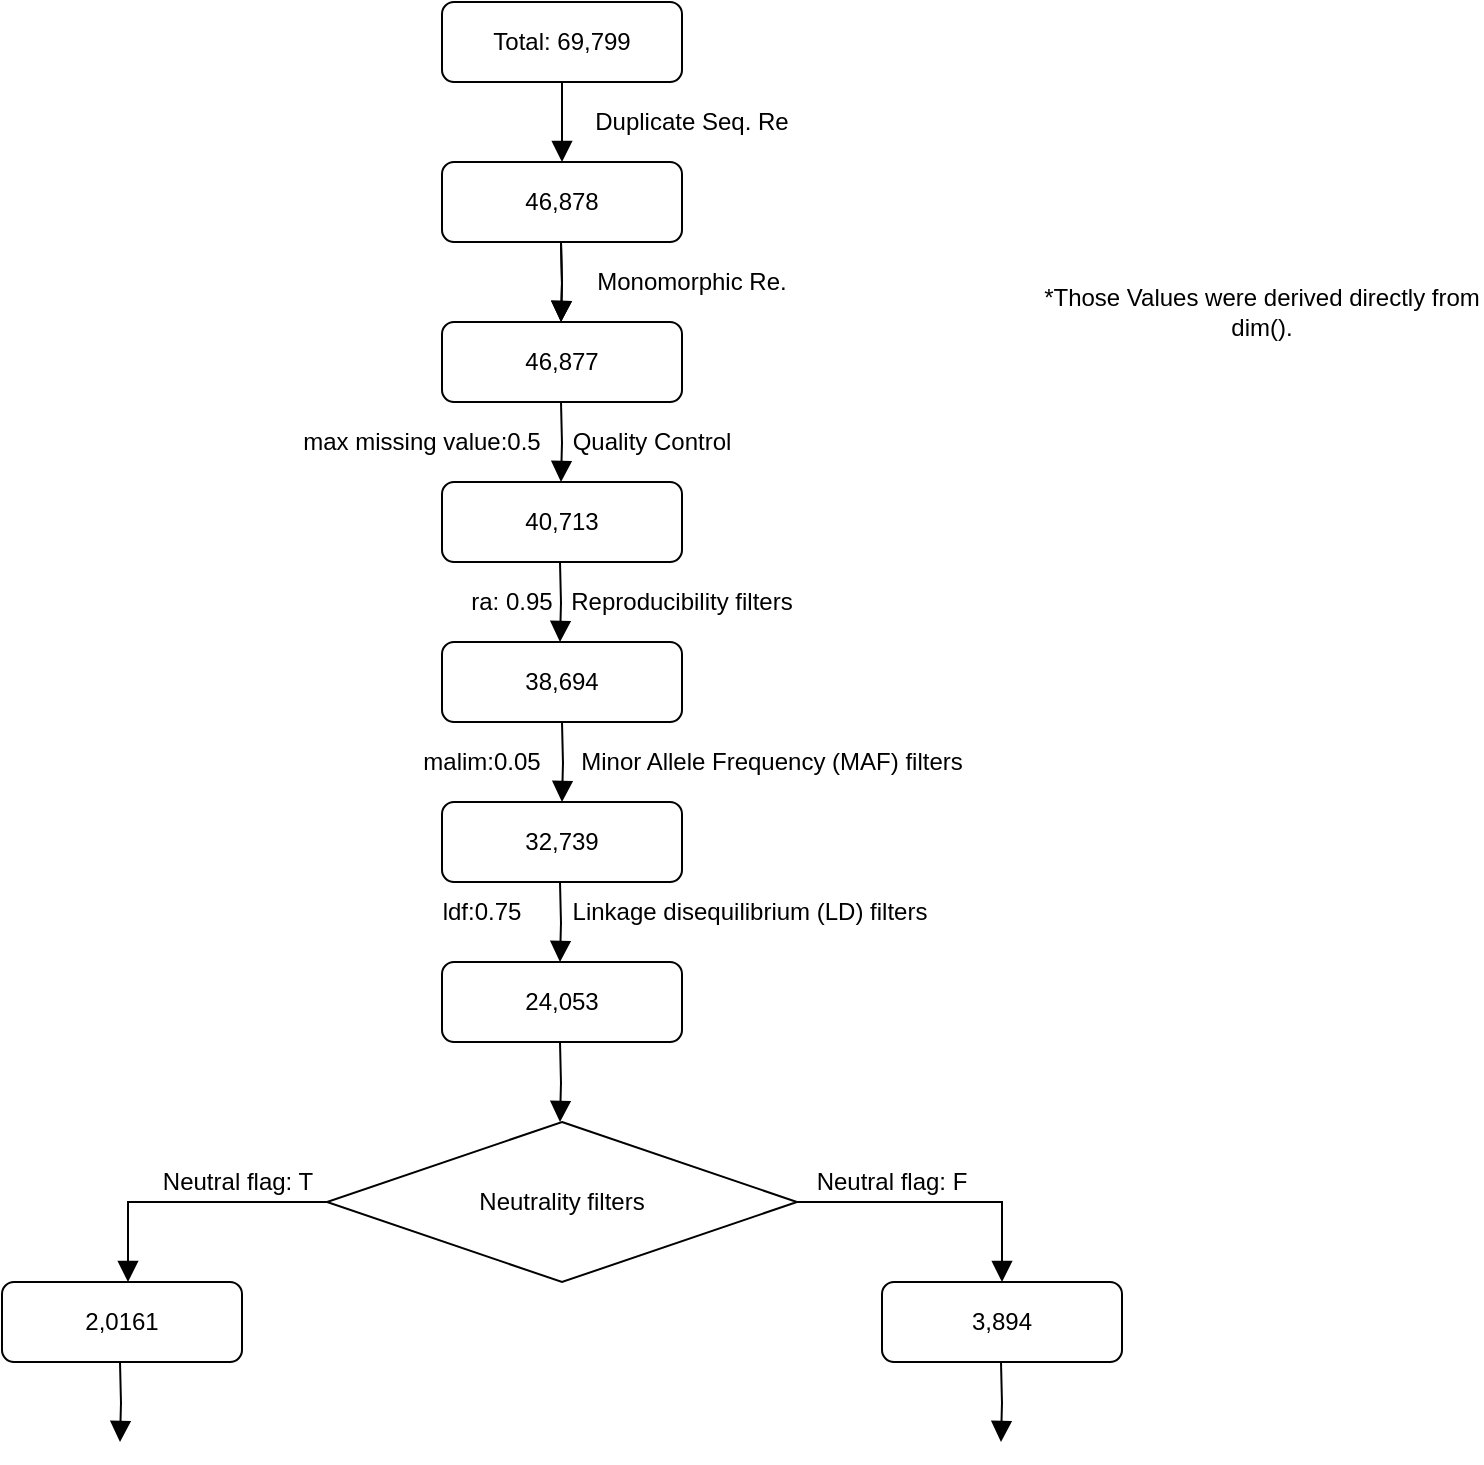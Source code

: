 <mxfile version="13.9.9" type="device"><diagram id="C5RBs43oDa-KdzZeNtuy" name="Page-1"><mxGraphModel dx="1913" dy="806" grid="1" gridSize="10" guides="1" tooltips="1" connect="1" arrows="1" fold="1" page="1" pageScale="1" pageWidth="827" pageHeight="1169" math="0" shadow="0"><root><mxCell id="WIyWlLk6GJQsqaUBKTNV-0"/><mxCell id="WIyWlLk6GJQsqaUBKTNV-1" parent="WIyWlLk6GJQsqaUBKTNV-0"/><mxCell id="WIyWlLk6GJQsqaUBKTNV-2" value="" style="rounded=0;html=1;jettySize=auto;orthogonalLoop=1;fontSize=11;endArrow=block;endFill=1;endSize=8;strokeWidth=1;shadow=0;labelBackgroundColor=none;edgeStyle=orthogonalEdgeStyle;entryX=0.5;entryY=0;entryDx=0;entryDy=0;" parent="WIyWlLk6GJQsqaUBKTNV-1" source="WIyWlLk6GJQsqaUBKTNV-3" target="4GcOS0wBxFmxk4r2aowV-0" edge="1"><mxGeometry relative="1" as="geometry"><mxPoint x="220" y="170" as="targetPoint"/></mxGeometry></mxCell><mxCell id="WIyWlLk6GJQsqaUBKTNV-3" value="Total: 69,799" style="rounded=1;whiteSpace=wrap;html=1;fontSize=12;glass=0;strokeWidth=1;shadow=0;" parent="WIyWlLk6GJQsqaUBKTNV-1" vertex="1"><mxGeometry x="160" y="80" width="120" height="40" as="geometry"/></mxCell><mxCell id="WIyWlLk6GJQsqaUBKTNV-11" value="46,877" style="rounded=1;whiteSpace=wrap;html=1;fontSize=12;glass=0;strokeWidth=1;shadow=0;" parent="WIyWlLk6GJQsqaUBKTNV-1" vertex="1"><mxGeometry x="160" y="240" width="120" height="40" as="geometry"/></mxCell><mxCell id="4GcOS0wBxFmxk4r2aowV-0" value="46,878" style="rounded=1;whiteSpace=wrap;html=1;" parent="WIyWlLk6GJQsqaUBKTNV-1" vertex="1"><mxGeometry x="160" y="160" width="120" height="40" as="geometry"/></mxCell><mxCell id="4GcOS0wBxFmxk4r2aowV-1" value="Duplicate Seq. Re" style="text;html=1;strokeColor=none;fillColor=none;align=center;verticalAlign=middle;whiteSpace=wrap;rounded=0;" parent="WIyWlLk6GJQsqaUBKTNV-1" vertex="1"><mxGeometry x="230" y="130" width="110" height="20" as="geometry"/></mxCell><mxCell id="4GcOS0wBxFmxk4r2aowV-8" value="" style="rounded=0;html=1;jettySize=auto;orthogonalLoop=1;fontSize=11;endArrow=block;endFill=1;endSize=8;strokeWidth=1;shadow=0;labelBackgroundColor=none;edgeStyle=orthogonalEdgeStyle;entryX=0.5;entryY=0;entryDx=0;entryDy=0;" parent="WIyWlLk6GJQsqaUBKTNV-1" edge="1"><mxGeometry relative="1" as="geometry"><mxPoint x="219.5" y="200" as="sourcePoint"/><mxPoint x="219.5" y="240" as="targetPoint"/></mxGeometry></mxCell><mxCell id="4GcOS0wBxFmxk4r2aowV-10" value="Monomorphic Re." style="text;html=1;strokeColor=none;fillColor=none;align=center;verticalAlign=middle;whiteSpace=wrap;rounded=0;" parent="WIyWlLk6GJQsqaUBKTNV-1" vertex="1"><mxGeometry x="230" y="210" width="110" height="20" as="geometry"/></mxCell><mxCell id="4GcOS0wBxFmxk4r2aowV-12" value="" style="rounded=0;html=1;jettySize=auto;orthogonalLoop=1;fontSize=11;endArrow=block;endFill=1;endSize=8;strokeWidth=1;shadow=0;labelBackgroundColor=none;edgeStyle=orthogonalEdgeStyle;entryX=0.5;entryY=0;entryDx=0;entryDy=0;" parent="WIyWlLk6GJQsqaUBKTNV-1" edge="1"><mxGeometry relative="1" as="geometry"><mxPoint x="219.5" y="200" as="sourcePoint"/><mxPoint x="219.5" y="240" as="targetPoint"/></mxGeometry></mxCell><mxCell id="4GcOS0wBxFmxk4r2aowV-13" value="" style="rounded=0;html=1;jettySize=auto;orthogonalLoop=1;fontSize=11;endArrow=block;endFill=1;endSize=8;strokeWidth=1;shadow=0;labelBackgroundColor=none;edgeStyle=orthogonalEdgeStyle;entryX=0.5;entryY=0;entryDx=0;entryDy=0;" parent="WIyWlLk6GJQsqaUBKTNV-1" edge="1"><mxGeometry relative="1" as="geometry"><mxPoint x="219.5" y="280" as="sourcePoint"/><mxPoint x="219.5" y="320" as="targetPoint"/></mxGeometry></mxCell><mxCell id="4GcOS0wBxFmxk4r2aowV-15" value="" style="rounded=0;html=1;jettySize=auto;orthogonalLoop=1;fontSize=11;endArrow=block;endFill=1;endSize=8;strokeWidth=1;shadow=0;labelBackgroundColor=none;edgeStyle=orthogonalEdgeStyle;entryX=0.5;entryY=0;entryDx=0;entryDy=0;" parent="WIyWlLk6GJQsqaUBKTNV-1" edge="1"><mxGeometry relative="1" as="geometry"><mxPoint x="219" y="360" as="sourcePoint"/><mxPoint x="219" y="400" as="targetPoint"/></mxGeometry></mxCell><mxCell id="4GcOS0wBxFmxk4r2aowV-16" value="" style="rounded=0;html=1;jettySize=auto;orthogonalLoop=1;fontSize=11;endArrow=block;endFill=1;endSize=8;strokeWidth=1;shadow=0;labelBackgroundColor=none;edgeStyle=orthogonalEdgeStyle;" parent="WIyWlLk6GJQsqaUBKTNV-1" edge="1"><mxGeometry relative="1" as="geometry"><mxPoint x="220" y="440" as="sourcePoint"/><mxPoint x="220" y="480" as="targetPoint"/></mxGeometry></mxCell><mxCell id="4GcOS0wBxFmxk4r2aowV-17" value="" style="rounded=0;html=1;jettySize=auto;orthogonalLoop=1;fontSize=11;endArrow=block;endFill=1;endSize=8;strokeWidth=1;shadow=0;labelBackgroundColor=none;edgeStyle=orthogonalEdgeStyle;entryX=0.5;entryY=0;entryDx=0;entryDy=0;" parent="WIyWlLk6GJQsqaUBKTNV-1" edge="1"><mxGeometry relative="1" as="geometry"><mxPoint x="219" y="520" as="sourcePoint"/><mxPoint x="219" y="560" as="targetPoint"/></mxGeometry></mxCell><mxCell id="4GcOS0wBxFmxk4r2aowV-18" value="" style="rounded=0;html=1;jettySize=auto;orthogonalLoop=1;fontSize=11;endArrow=block;endFill=1;endSize=8;strokeWidth=1;shadow=0;labelBackgroundColor=none;edgeStyle=orthogonalEdgeStyle;entryX=0.5;entryY=0;entryDx=0;entryDy=0;" parent="WIyWlLk6GJQsqaUBKTNV-1" edge="1"><mxGeometry relative="1" as="geometry"><mxPoint x="219" y="600" as="sourcePoint"/><mxPoint x="219" y="640" as="targetPoint"/></mxGeometry></mxCell><mxCell id="4GcOS0wBxFmxk4r2aowV-19" value="40,713" style="rounded=1;whiteSpace=wrap;html=1;fontSize=12;glass=0;strokeWidth=1;shadow=0;" parent="WIyWlLk6GJQsqaUBKTNV-1" vertex="1"><mxGeometry x="160" y="320" width="120" height="40" as="geometry"/></mxCell><mxCell id="4GcOS0wBxFmxk4r2aowV-20" value="Quality Control" style="text;html=1;strokeColor=none;fillColor=none;align=center;verticalAlign=middle;whiteSpace=wrap;rounded=0;" parent="WIyWlLk6GJQsqaUBKTNV-1" vertex="1"><mxGeometry x="210" y="290" width="110" height="20" as="geometry"/></mxCell><mxCell id="4GcOS0wBxFmxk4r2aowV-21" value="" style="rhombus;whiteSpace=wrap;html=1;" parent="WIyWlLk6GJQsqaUBKTNV-1" vertex="1"><mxGeometry x="102.5" y="640" width="235" height="80" as="geometry"/></mxCell><mxCell id="4GcOS0wBxFmxk4r2aowV-22" value="max missing value:0.5" style="text;html=1;strokeColor=none;fillColor=none;align=center;verticalAlign=middle;whiteSpace=wrap;rounded=0;" parent="WIyWlLk6GJQsqaUBKTNV-1" vertex="1"><mxGeometry x="80" y="290" width="140" height="20" as="geometry"/></mxCell><mxCell id="4GcOS0wBxFmxk4r2aowV-24" value="Reproducibility filters" style="text;html=1;strokeColor=none;fillColor=none;align=center;verticalAlign=middle;whiteSpace=wrap;rounded=0;" parent="WIyWlLk6GJQsqaUBKTNV-1" vertex="1"><mxGeometry x="220" y="370" width="120" height="20" as="geometry"/></mxCell><mxCell id="4GcOS0wBxFmxk4r2aowV-25" value="ra: 0.95" style="text;html=1;strokeColor=none;fillColor=none;align=center;verticalAlign=middle;whiteSpace=wrap;rounded=0;" parent="WIyWlLk6GJQsqaUBKTNV-1" vertex="1"><mxGeometry x="170" y="370" width="50" height="20" as="geometry"/></mxCell><mxCell id="4GcOS0wBxFmxk4r2aowV-26" value="38,694" style="rounded=1;whiteSpace=wrap;html=1;fontSize=12;glass=0;strokeWidth=1;shadow=0;" parent="WIyWlLk6GJQsqaUBKTNV-1" vertex="1"><mxGeometry x="160" y="400" width="120" height="40" as="geometry"/></mxCell><mxCell id="4GcOS0wBxFmxk4r2aowV-27" value="32,739" style="rounded=1;whiteSpace=wrap;html=1;fontSize=12;glass=0;strokeWidth=1;shadow=0;" parent="WIyWlLk6GJQsqaUBKTNV-1" vertex="1"><mxGeometry x="160" y="480" width="120" height="40" as="geometry"/></mxCell><mxCell id="4GcOS0wBxFmxk4r2aowV-28" value="Minor Allele Frequency (MAF) filters" style="text;html=1;strokeColor=none;fillColor=none;align=center;verticalAlign=middle;whiteSpace=wrap;rounded=0;" parent="WIyWlLk6GJQsqaUBKTNV-1" vertex="1"><mxGeometry x="220" y="450" width="210" height="20" as="geometry"/></mxCell><mxCell id="4GcOS0wBxFmxk4r2aowV-29" value="malim:0.05" style="text;html=1;strokeColor=none;fillColor=none;align=center;verticalAlign=middle;whiteSpace=wrap;rounded=0;" parent="WIyWlLk6GJQsqaUBKTNV-1" vertex="1"><mxGeometry x="140" y="450" width="80" height="20" as="geometry"/></mxCell><mxCell id="4GcOS0wBxFmxk4r2aowV-30" value="" style="rounded=0;html=1;jettySize=auto;orthogonalLoop=1;fontSize=11;endArrow=block;endFill=1;endSize=8;strokeWidth=1;shadow=0;labelBackgroundColor=none;edgeStyle=orthogonalEdgeStyle;" parent="WIyWlLk6GJQsqaUBKTNV-1" edge="1"><mxGeometry relative="1" as="geometry"><mxPoint x="102.5" y="680" as="sourcePoint"/><mxPoint x="3" y="720" as="targetPoint"/><Array as="points"><mxPoint x="3" y="680"/></Array></mxGeometry></mxCell><mxCell id="4GcOS0wBxFmxk4r2aowV-32" value="" style="rounded=0;html=1;jettySize=auto;orthogonalLoop=1;fontSize=11;endArrow=block;endFill=1;endSize=8;strokeWidth=1;shadow=0;labelBackgroundColor=none;edgeStyle=orthogonalEdgeStyle;" parent="WIyWlLk6GJQsqaUBKTNV-1" source="4GcOS0wBxFmxk4r2aowV-21" edge="1"><mxGeometry relative="1" as="geometry"><mxPoint x="450" y="720" as="sourcePoint"/><mxPoint x="440" y="720" as="targetPoint"/><Array as="points"><mxPoint x="440" y="680"/></Array></mxGeometry></mxCell><mxCell id="4GcOS0wBxFmxk4r2aowV-33" value="" style="rounded=0;html=1;jettySize=auto;orthogonalLoop=1;fontSize=11;endArrow=block;endFill=1;endSize=8;strokeWidth=1;shadow=0;labelBackgroundColor=none;edgeStyle=orthogonalEdgeStyle;entryX=0.5;entryY=0;entryDx=0;entryDy=0;" parent="WIyWlLk6GJQsqaUBKTNV-1" edge="1"><mxGeometry relative="1" as="geometry"><mxPoint x="439.5" y="760" as="sourcePoint"/><mxPoint x="439.5" y="800" as="targetPoint"/></mxGeometry></mxCell><mxCell id="4GcOS0wBxFmxk4r2aowV-34" value="" style="rounded=0;html=1;jettySize=auto;orthogonalLoop=1;fontSize=11;endArrow=block;endFill=1;endSize=8;strokeWidth=1;shadow=0;labelBackgroundColor=none;edgeStyle=orthogonalEdgeStyle;entryX=0.5;entryY=0;entryDx=0;entryDy=0;" parent="WIyWlLk6GJQsqaUBKTNV-1" edge="1"><mxGeometry relative="1" as="geometry"><mxPoint x="-1" y="760" as="sourcePoint"/><mxPoint x="-1" y="800" as="targetPoint"/></mxGeometry></mxCell><mxCell id="4GcOS0wBxFmxk4r2aowV-35" value="Linkage disequilibrium (LD) filters" style="text;html=1;strokeColor=none;fillColor=none;align=center;verticalAlign=middle;whiteSpace=wrap;rounded=0;" parent="WIyWlLk6GJQsqaUBKTNV-1" vertex="1"><mxGeometry x="214" y="510" width="200" height="50" as="geometry"/></mxCell><mxCell id="4GcOS0wBxFmxk4r2aowV-36" value="24,053" style="rounded=1;whiteSpace=wrap;html=1;fontSize=12;glass=0;strokeWidth=1;shadow=0;" parent="WIyWlLk6GJQsqaUBKTNV-1" vertex="1"><mxGeometry x="160" y="560" width="120" height="40" as="geometry"/></mxCell><mxCell id="4GcOS0wBxFmxk4r2aowV-37" value="ldf:0.75" style="text;html=1;strokeColor=none;fillColor=none;align=center;verticalAlign=middle;whiteSpace=wrap;rounded=0;" parent="WIyWlLk6GJQsqaUBKTNV-1" vertex="1"><mxGeometry x="140" y="525" width="80" height="20" as="geometry"/></mxCell><mxCell id="4GcOS0wBxFmxk4r2aowV-41" value="Neutrality filters" style="text;html=1;strokeColor=none;fillColor=none;align=center;verticalAlign=middle;whiteSpace=wrap;rounded=0;" parent="WIyWlLk6GJQsqaUBKTNV-1" vertex="1"><mxGeometry x="165" y="665" width="110" height="30" as="geometry"/></mxCell><mxCell id="4GcOS0wBxFmxk4r2aowV-42" value="Neutral flag: T" style="text;html=1;strokeColor=none;fillColor=none;align=center;verticalAlign=middle;whiteSpace=wrap;rounded=0;" parent="WIyWlLk6GJQsqaUBKTNV-1" vertex="1"><mxGeometry x="12.5" y="660" width="90" height="20" as="geometry"/></mxCell><mxCell id="4GcOS0wBxFmxk4r2aowV-44" value="Neutral flag: F" style="text;html=1;strokeColor=none;fillColor=none;align=center;verticalAlign=middle;whiteSpace=wrap;rounded=0;" parent="WIyWlLk6GJQsqaUBKTNV-1" vertex="1"><mxGeometry x="340" y="660" width="90" height="20" as="geometry"/></mxCell><mxCell id="4GcOS0wBxFmxk4r2aowV-46" value="2,0161" style="rounded=1;whiteSpace=wrap;html=1;fontSize=12;glass=0;strokeWidth=1;shadow=0;" parent="WIyWlLk6GJQsqaUBKTNV-1" vertex="1"><mxGeometry x="-60" y="720" width="120" height="40" as="geometry"/></mxCell><mxCell id="4GcOS0wBxFmxk4r2aowV-47" value="3,894" style="rounded=1;whiteSpace=wrap;html=1;fontSize=12;glass=0;strokeWidth=1;shadow=0;" parent="WIyWlLk6GJQsqaUBKTNV-1" vertex="1"><mxGeometry x="380" y="720" width="120" height="40" as="geometry"/></mxCell><mxCell id="4GcOS0wBxFmxk4r2aowV-48" value="*Those Values were derived directly from dim()." style="text;html=1;strokeColor=none;fillColor=none;align=center;verticalAlign=middle;whiteSpace=wrap;rounded=0;" parent="WIyWlLk6GJQsqaUBKTNV-1" vertex="1"><mxGeometry x="460" y="180" width="220" height="110" as="geometry"/></mxCell></root></mxGraphModel></diagram></mxfile>